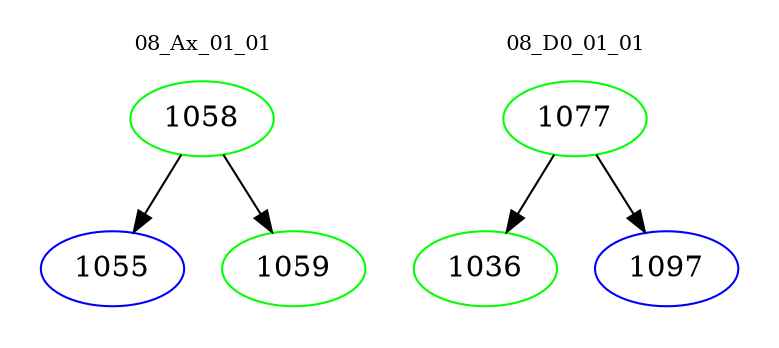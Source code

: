 digraph{
subgraph cluster_0 {
color = white
label = "08_Ax_01_01";
fontsize=10;
T0_1058 [label="1058", color="green"]
T0_1058 -> T0_1055 [color="black"]
T0_1055 [label="1055", color="blue"]
T0_1058 -> T0_1059 [color="black"]
T0_1059 [label="1059", color="green"]
}
subgraph cluster_1 {
color = white
label = "08_D0_01_01";
fontsize=10;
T1_1077 [label="1077", color="green"]
T1_1077 -> T1_1036 [color="black"]
T1_1036 [label="1036", color="green"]
T1_1077 -> T1_1097 [color="black"]
T1_1097 [label="1097", color="blue"]
}
}
